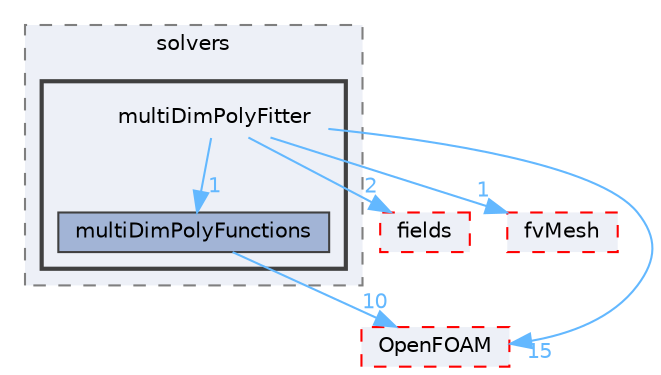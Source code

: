 digraph "src/finiteVolume/fvMatrices/solvers/multiDimPolyFitter"
{
 // LATEX_PDF_SIZE
  bgcolor="transparent";
  edge [fontname=Helvetica,fontsize=10,labelfontname=Helvetica,labelfontsize=10];
  node [fontname=Helvetica,fontsize=10,shape=box,height=0.2,width=0.4];
  compound=true
  subgraph clusterdir_21e8caa1e273a2fd1ca8d8e5e2ca4486 {
    graph [ bgcolor="#edf0f7", pencolor="grey50", label="solvers", fontname=Helvetica,fontsize=10 style="filled,dashed", URL="dir_21e8caa1e273a2fd1ca8d8e5e2ca4486.html",tooltip=""]
  subgraph clusterdir_dd0a2bf48281b4f6ef390870064f62a8 {
    graph [ bgcolor="#edf0f7", pencolor="grey25", label="", fontname=Helvetica,fontsize=10 style="filled,bold", URL="dir_dd0a2bf48281b4f6ef390870064f62a8.html",tooltip=""]
    dir_dd0a2bf48281b4f6ef390870064f62a8 [shape=plaintext, label="multiDimPolyFitter"];
  dir_0f623fd337ab7f134284d4d08a6a5e37 [label="multiDimPolyFunctions", fillcolor="#a2b4d6", color="grey25", style="filled", URL="dir_0f623fd337ab7f134284d4d08a6a5e37.html",tooltip=""];
  }
  }
  dir_25ab4a83a983f7bb7a38b7f63bb141b7 [label="fields", fillcolor="#edf0f7", color="red", style="filled,dashed", URL="dir_25ab4a83a983f7bb7a38b7f63bb141b7.html",tooltip=""];
  dir_c382fa095c9c33d8673c0dd60aaef275 [label="fvMesh", fillcolor="#edf0f7", color="red", style="filled,dashed", URL="dir_c382fa095c9c33d8673c0dd60aaef275.html",tooltip=""];
  dir_c5473ff19b20e6ec4dfe5c310b3778a8 [label="OpenFOAM", fillcolor="#edf0f7", color="red", style="filled,dashed", URL="dir_c5473ff19b20e6ec4dfe5c310b3778a8.html",tooltip=""];
  dir_dd0a2bf48281b4f6ef390870064f62a8->dir_0f623fd337ab7f134284d4d08a6a5e37 [headlabel="1", labeldistance=1.5 headhref="dir_002473_002474.html" href="dir_002473_002474.html" color="steelblue1" fontcolor="steelblue1"];
  dir_dd0a2bf48281b4f6ef390870064f62a8->dir_25ab4a83a983f7bb7a38b7f63bb141b7 [headlabel="2", labeldistance=1.5 headhref="dir_002473_001332.html" href="dir_002473_001332.html" color="steelblue1" fontcolor="steelblue1"];
  dir_dd0a2bf48281b4f6ef390870064f62a8->dir_c382fa095c9c33d8673c0dd60aaef275 [headlabel="1", labeldistance=1.5 headhref="dir_002473_001544.html" href="dir_002473_001544.html" color="steelblue1" fontcolor="steelblue1"];
  dir_dd0a2bf48281b4f6ef390870064f62a8->dir_c5473ff19b20e6ec4dfe5c310b3778a8 [headlabel="15", labeldistance=1.5 headhref="dir_002473_002695.html" href="dir_002473_002695.html" color="steelblue1" fontcolor="steelblue1"];
  dir_0f623fd337ab7f134284d4d08a6a5e37->dir_c5473ff19b20e6ec4dfe5c310b3778a8 [headlabel="10", labeldistance=1.5 headhref="dir_002474_002695.html" href="dir_002474_002695.html" color="steelblue1" fontcolor="steelblue1"];
}

